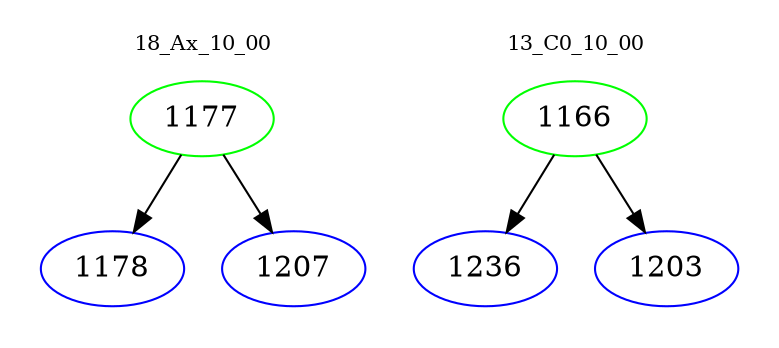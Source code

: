 digraph{
subgraph cluster_0 {
color = white
label = "18_Ax_10_00";
fontsize=10;
T0_1177 [label="1177", color="green"]
T0_1177 -> T0_1178 [color="black"]
T0_1178 [label="1178", color="blue"]
T0_1177 -> T0_1207 [color="black"]
T0_1207 [label="1207", color="blue"]
}
subgraph cluster_1 {
color = white
label = "13_C0_10_00";
fontsize=10;
T1_1166 [label="1166", color="green"]
T1_1166 -> T1_1236 [color="black"]
T1_1236 [label="1236", color="blue"]
T1_1166 -> T1_1203 [color="black"]
T1_1203 [label="1203", color="blue"]
}
}
